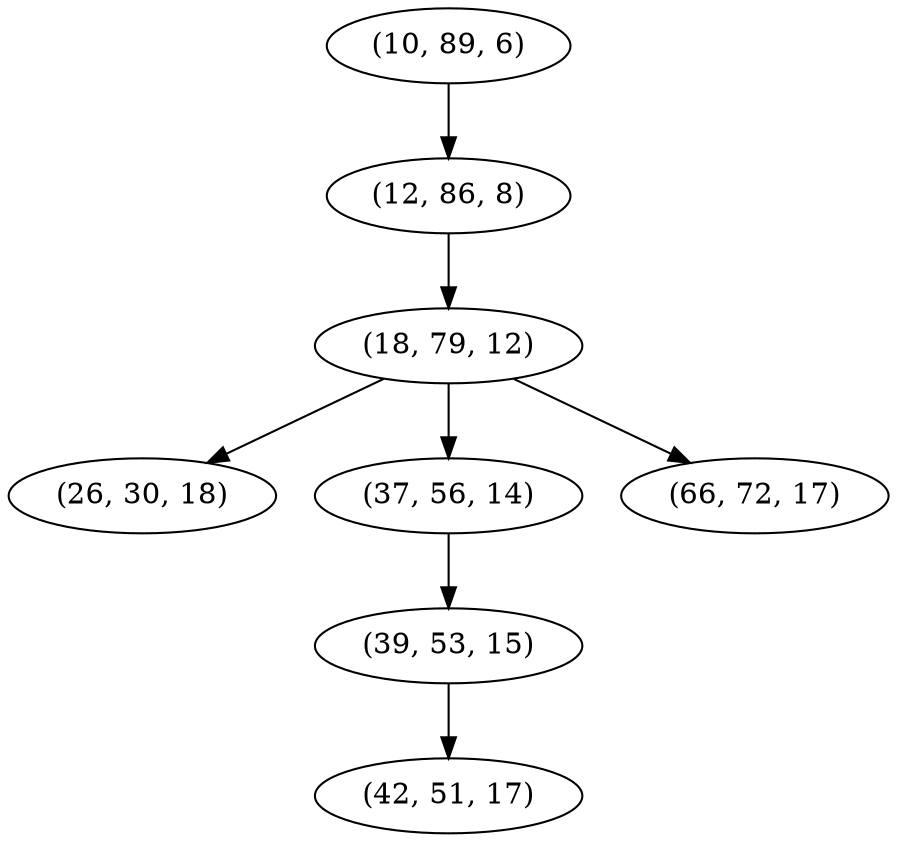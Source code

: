 digraph tree {
    "(10, 89, 6)";
    "(12, 86, 8)";
    "(18, 79, 12)";
    "(26, 30, 18)";
    "(37, 56, 14)";
    "(39, 53, 15)";
    "(42, 51, 17)";
    "(66, 72, 17)";
    "(10, 89, 6)" -> "(12, 86, 8)";
    "(12, 86, 8)" -> "(18, 79, 12)";
    "(18, 79, 12)" -> "(26, 30, 18)";
    "(18, 79, 12)" -> "(37, 56, 14)";
    "(18, 79, 12)" -> "(66, 72, 17)";
    "(37, 56, 14)" -> "(39, 53, 15)";
    "(39, 53, 15)" -> "(42, 51, 17)";
}
